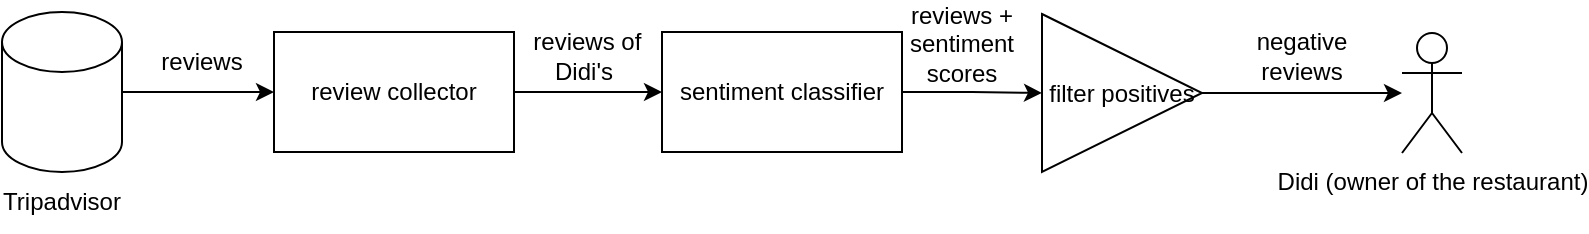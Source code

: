 <mxfile version="15.4.0" type="google"><diagram id="wFE0QG_FPsp0jaGvCLVb" name="Page-1"><mxGraphModel dx="1038" dy="605" grid="1" gridSize="10" guides="1" tooltips="1" connect="1" arrows="1" fold="1" page="1" pageScale="1" pageWidth="850" pageHeight="1100" math="0" shadow="0"><root><mxCell id="0"/><mxCell id="1" parent="0"/><mxCell id="X9q1fnVvd2uFnpaTpeSg-7" style="edgeStyle=orthogonalEdgeStyle;rounded=0;orthogonalLoop=1;jettySize=auto;html=1;exitX=1;exitY=0.5;exitDx=0;exitDy=0;exitPerimeter=0;entryX=0;entryY=0.5;entryDx=0;entryDy=0;" edge="1" parent="1" source="X9q1fnVvd2uFnpaTpeSg-3" target="X9q1fnVvd2uFnpaTpeSg-6"><mxGeometry relative="1" as="geometry"><mxPoint x="420" y="150" as="targetPoint"/></mxGeometry></mxCell><mxCell id="X9q1fnVvd2uFnpaTpeSg-1" value="Didi (owner of the restaurant)" style="shape=umlActor;verticalLabelPosition=bottom;verticalAlign=top;html=1;outlineConnect=0;" vertex="1" parent="1"><mxGeometry x="730" y="220.5" width="30" height="60" as="geometry"/></mxCell><mxCell id="X9q1fnVvd2uFnpaTpeSg-3" value="" style="shape=cylinder3;whiteSpace=wrap;html=1;boundedLbl=1;backgroundOutline=1;size=15;" vertex="1" parent="1"><mxGeometry x="30" y="210" width="60" height="80" as="geometry"/></mxCell><mxCell id="X9q1fnVvd2uFnpaTpeSg-4" value="Tripadvisor" style="text;html=1;strokeColor=none;fillColor=none;align=center;verticalAlign=middle;whiteSpace=wrap;rounded=0;" vertex="1" parent="1"><mxGeometry x="30" y="290" width="60" height="30" as="geometry"/></mxCell><mxCell id="X9q1fnVvd2uFnpaTpeSg-15" style="edgeStyle=orthogonalEdgeStyle;rounded=0;orthogonalLoop=1;jettySize=auto;html=1;exitX=1;exitY=0.5;exitDx=0;exitDy=0;entryX=0;entryY=0.5;entryDx=0;entryDy=0;" edge="1" parent="1" source="X9q1fnVvd2uFnpaTpeSg-5" target="X9q1fnVvd2uFnpaTpeSg-10"><mxGeometry relative="1" as="geometry"/></mxCell><mxCell id="X9q1fnVvd2uFnpaTpeSg-5" value="sentiment classifier" style="rounded=0;whiteSpace=wrap;html=1;" vertex="1" parent="1"><mxGeometry x="360" y="220" width="120" height="60" as="geometry"/></mxCell><mxCell id="X9q1fnVvd2uFnpaTpeSg-8" style="edgeStyle=orthogonalEdgeStyle;rounded=0;orthogonalLoop=1;jettySize=auto;html=1;entryX=0;entryY=0.5;entryDx=0;entryDy=0;" edge="1" parent="1" source="X9q1fnVvd2uFnpaTpeSg-6" target="X9q1fnVvd2uFnpaTpeSg-5"><mxGeometry relative="1" as="geometry"/></mxCell><mxCell id="X9q1fnVvd2uFnpaTpeSg-6" value="review collector" style="rounded=0;whiteSpace=wrap;html=1;" vertex="1" parent="1"><mxGeometry x="166" y="220" width="120" height="60" as="geometry"/></mxCell><mxCell id="X9q1fnVvd2uFnpaTpeSg-16" style="edgeStyle=orthogonalEdgeStyle;rounded=0;orthogonalLoop=1;jettySize=auto;html=1;exitX=1;exitY=0.5;exitDx=0;exitDy=0;" edge="1" parent="1" source="X9q1fnVvd2uFnpaTpeSg-10" target="X9q1fnVvd2uFnpaTpeSg-1"><mxGeometry relative="1" as="geometry"/></mxCell><mxCell id="X9q1fnVvd2uFnpaTpeSg-10" value="filter positives" style="triangle;whiteSpace=wrap;html=1;rotation=0;" vertex="1" parent="1"><mxGeometry x="550" y="211" width="80" height="79" as="geometry"/></mxCell><mxCell id="X9q1fnVvd2uFnpaTpeSg-17" value="reviews" style="text;html=1;strokeColor=none;fillColor=none;align=center;verticalAlign=middle;whiteSpace=wrap;rounded=0;" vertex="1" parent="1"><mxGeometry x="100" y="220" width="60" height="30" as="geometry"/></mxCell><mxCell id="X9q1fnVvd2uFnpaTpeSg-20" value="&amp;nbsp;reviews of Didi's" style="text;html=1;strokeColor=none;fillColor=none;align=center;verticalAlign=middle;whiteSpace=wrap;rounded=0;" vertex="1" parent="1"><mxGeometry x="291" y="217" width="60" height="30" as="geometry"/></mxCell><mxCell id="X9q1fnVvd2uFnpaTpeSg-21" value="reviews + sentiment scores" style="text;html=1;strokeColor=none;fillColor=none;align=center;verticalAlign=middle;whiteSpace=wrap;rounded=0;" vertex="1" parent="1"><mxGeometry x="480" y="211" width="60" height="30" as="geometry"/></mxCell><mxCell id="X9q1fnVvd2uFnpaTpeSg-22" value="negative reviews" style="text;html=1;strokeColor=none;fillColor=none;align=center;verticalAlign=middle;whiteSpace=wrap;rounded=0;" vertex="1" parent="1"><mxGeometry x="650" y="217" width="60" height="30" as="geometry"/></mxCell></root></mxGraphModel></diagram></mxfile>